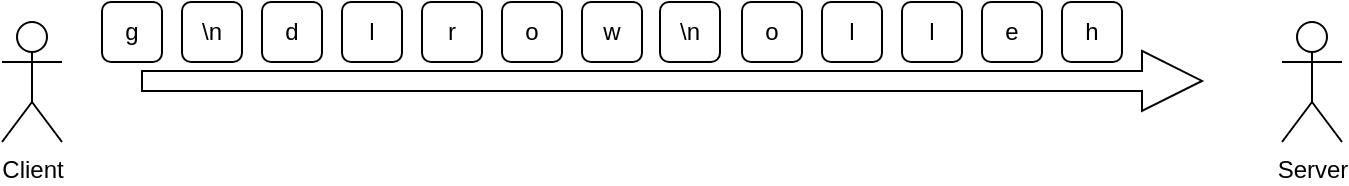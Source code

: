 <mxfile version="15.9.6" type="github"><diagram id="_9kA790cSwjoCQlQAnHa" name="Page-1"><mxGraphModel dx="1051" dy="556" grid="1" gridSize="10" guides="1" tooltips="1" connect="1" arrows="1" fold="1" page="1" pageScale="1" pageWidth="827" pageHeight="1169" math="0" shadow="0"><root><mxCell id="0"/><mxCell id="1" parent="0"/><mxCell id="AlGX2kzAtkryBvVtdnqE-7" value="" style="shape=arrow;endArrow=classic;html=1;rounded=0;" edge="1" parent="1"><mxGeometry width="50" height="50" relative="1" as="geometry"><mxPoint x="140" y="209.44" as="sourcePoint"/><mxPoint x="670" y="209.44" as="targetPoint"/></mxGeometry></mxCell><mxCell id="AlGX2kzAtkryBvVtdnqE-8" value="Client" style="shape=umlActor;verticalLabelPosition=bottom;verticalAlign=top;html=1;outlineConnect=0;" vertex="1" parent="1"><mxGeometry x="70" y="180" width="30" height="60" as="geometry"/></mxCell><mxCell id="AlGX2kzAtkryBvVtdnqE-9" value="Server" style="shape=umlActor;verticalLabelPosition=bottom;verticalAlign=top;html=1;outlineConnect=0;" vertex="1" parent="1"><mxGeometry x="710" y="180" width="30" height="60" as="geometry"/></mxCell><mxCell id="AlGX2kzAtkryBvVtdnqE-12" value="h" style="rounded=1;whiteSpace=wrap;html=1;" vertex="1" parent="1"><mxGeometry x="600" y="170" width="30" height="30" as="geometry"/></mxCell><mxCell id="AlGX2kzAtkryBvVtdnqE-16" value="e" style="rounded=1;whiteSpace=wrap;html=1;" vertex="1" parent="1"><mxGeometry x="560" y="170" width="30" height="30" as="geometry"/></mxCell><mxCell id="AlGX2kzAtkryBvVtdnqE-17" value="l" style="rounded=1;whiteSpace=wrap;html=1;" vertex="1" parent="1"><mxGeometry x="520" y="170" width="30" height="30" as="geometry"/></mxCell><mxCell id="AlGX2kzAtkryBvVtdnqE-23" value="l" style="rounded=1;whiteSpace=wrap;html=1;" vertex="1" parent="1"><mxGeometry x="480" y="170" width="30" height="30" as="geometry"/></mxCell><mxCell id="AlGX2kzAtkryBvVtdnqE-24" value="o" style="rounded=1;whiteSpace=wrap;html=1;" vertex="1" parent="1"><mxGeometry x="440" y="170" width="30" height="30" as="geometry"/></mxCell><mxCell id="AlGX2kzAtkryBvVtdnqE-25" value="\n" style="rounded=1;whiteSpace=wrap;html=1;" vertex="1" parent="1"><mxGeometry x="399" y="170" width="30" height="30" as="geometry"/></mxCell><mxCell id="AlGX2kzAtkryBvVtdnqE-26" value="w" style="rounded=1;whiteSpace=wrap;html=1;" vertex="1" parent="1"><mxGeometry x="360" y="170" width="30" height="30" as="geometry"/></mxCell><mxCell id="AlGX2kzAtkryBvVtdnqE-27" value="o" style="rounded=1;whiteSpace=wrap;html=1;" vertex="1" parent="1"><mxGeometry x="320" y="170" width="30" height="30" as="geometry"/></mxCell><mxCell id="AlGX2kzAtkryBvVtdnqE-28" value="r" style="rounded=1;whiteSpace=wrap;html=1;" vertex="1" parent="1"><mxGeometry x="280" y="170" width="30" height="30" as="geometry"/></mxCell><mxCell id="AlGX2kzAtkryBvVtdnqE-29" value="l" style="rounded=1;whiteSpace=wrap;html=1;" vertex="1" parent="1"><mxGeometry x="240" y="170" width="30" height="30" as="geometry"/></mxCell><mxCell id="AlGX2kzAtkryBvVtdnqE-30" value="d" style="rounded=1;whiteSpace=wrap;html=1;" vertex="1" parent="1"><mxGeometry x="200" y="170" width="30" height="30" as="geometry"/></mxCell><mxCell id="AlGX2kzAtkryBvVtdnqE-31" value="\n" style="rounded=1;whiteSpace=wrap;html=1;" vertex="1" parent="1"><mxGeometry x="160" y="170" width="30" height="30" as="geometry"/></mxCell><mxCell id="AlGX2kzAtkryBvVtdnqE-32" value="g" style="rounded=1;whiteSpace=wrap;html=1;" vertex="1" parent="1"><mxGeometry x="120" y="170" width="30" height="30" as="geometry"/></mxCell></root></mxGraphModel></diagram></mxfile>